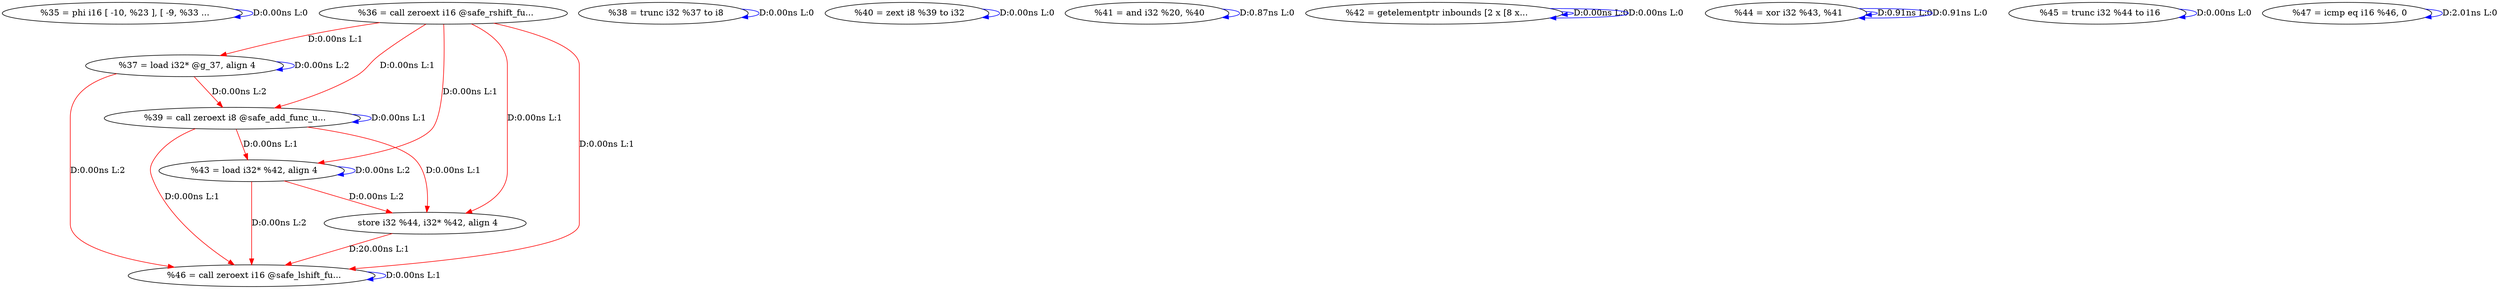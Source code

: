 digraph {
Node0x2bd8790[label="  %35 = phi i16 [ -10, %23 ], [ -9, %33 ..."];
Node0x2bd8790 -> Node0x2bd8790[label="D:0.00ns L:0",color=blue];
Node0x2bd8950[label="  %37 = load i32* @g_37, align 4"];
Node0x2bd8870[label="  %36 = call zeroext i16 @safe_rshift_fu..."];
Node0x2bd8870 -> Node0x2bd8950[label="D:0.00ns L:1",color=red];
Node0x2bd8b10[label="  %39 = call zeroext i8 @safe_add_func_u..."];
Node0x2bd8870 -> Node0x2bd8b10[label="D:0.00ns L:1",color=red];
Node0x2bd8e90[label="  %43 = load i32* %42, align 4"];
Node0x2bd8870 -> Node0x2bd8e90[label="D:0.00ns L:1",color=red];
Node0x2bd6270[label="  store i32 %44, i32* %42, align 4"];
Node0x2bd8870 -> Node0x2bd6270[label="D:0.00ns L:1",color=red];
Node0x2bd9780[label="  %46 = call zeroext i16 @safe_lshift_fu..."];
Node0x2bd8870 -> Node0x2bd9780[label="D:0.00ns L:1",color=red];
Node0x2bd8950 -> Node0x2bd8950[label="D:0.00ns L:2",color=blue];
Node0x2bd8950 -> Node0x2bd8b10[label="D:0.00ns L:2",color=red];
Node0x2bd8950 -> Node0x2bd9780[label="D:0.00ns L:2",color=red];
Node0x2bd8a30[label="  %38 = trunc i32 %37 to i8"];
Node0x2bd8a30 -> Node0x2bd8a30[label="D:0.00ns L:0",color=blue];
Node0x2bd8b10 -> Node0x2bd8b10[label="D:0.00ns L:1",color=blue];
Node0x2bd8b10 -> Node0x2bd8e90[label="D:0.00ns L:1",color=red];
Node0x2bd8b10 -> Node0x2bd6270[label="D:0.00ns L:1",color=red];
Node0x2bd8b10 -> Node0x2bd9780[label="D:0.00ns L:1",color=red];
Node0x2bd8bf0[label="  %40 = zext i8 %39 to i32"];
Node0x2bd8bf0 -> Node0x2bd8bf0[label="D:0.00ns L:0",color=blue];
Node0x2bd8cd0[label="  %41 = and i32 %20, %40"];
Node0x2bd8cd0 -> Node0x2bd8cd0[label="D:0.87ns L:0",color=blue];
Node0x2bd8db0[label="  %42 = getelementptr inbounds [2 x [8 x..."];
Node0x2bd8db0 -> Node0x2bd8db0[label="D:0.00ns L:0",color=blue];
Node0x2bd8db0 -> Node0x2bd8db0[label="D:0.00ns L:0",color=blue];
Node0x2bd8e90 -> Node0x2bd8e90[label="D:0.00ns L:2",color=blue];
Node0x2bd8e90 -> Node0x2bd6270[label="D:0.00ns L:2",color=red];
Node0x2bd8e90 -> Node0x2bd9780[label="D:0.00ns L:2",color=red];
Node0x2bd60d0[label="  %44 = xor i32 %43, %41"];
Node0x2bd60d0 -> Node0x2bd60d0[label="D:0.91ns L:0",color=blue];
Node0x2bd60d0 -> Node0x2bd60d0[label="D:0.91ns L:0",color=blue];
Node0x2bd6270 -> Node0x2bd9780[label="D:20.00ns L:1",color=red];
Node0x2bd6350[label="  %45 = trunc i32 %44 to i16"];
Node0x2bd6350 -> Node0x2bd6350[label="D:0.00ns L:0",color=blue];
Node0x2bd9780 -> Node0x2bd9780[label="D:0.00ns L:1",color=blue];
Node0x2bd9860[label="  %47 = icmp eq i16 %46, 0"];
Node0x2bd9860 -> Node0x2bd9860[label="D:2.01ns L:0",color=blue];
}
